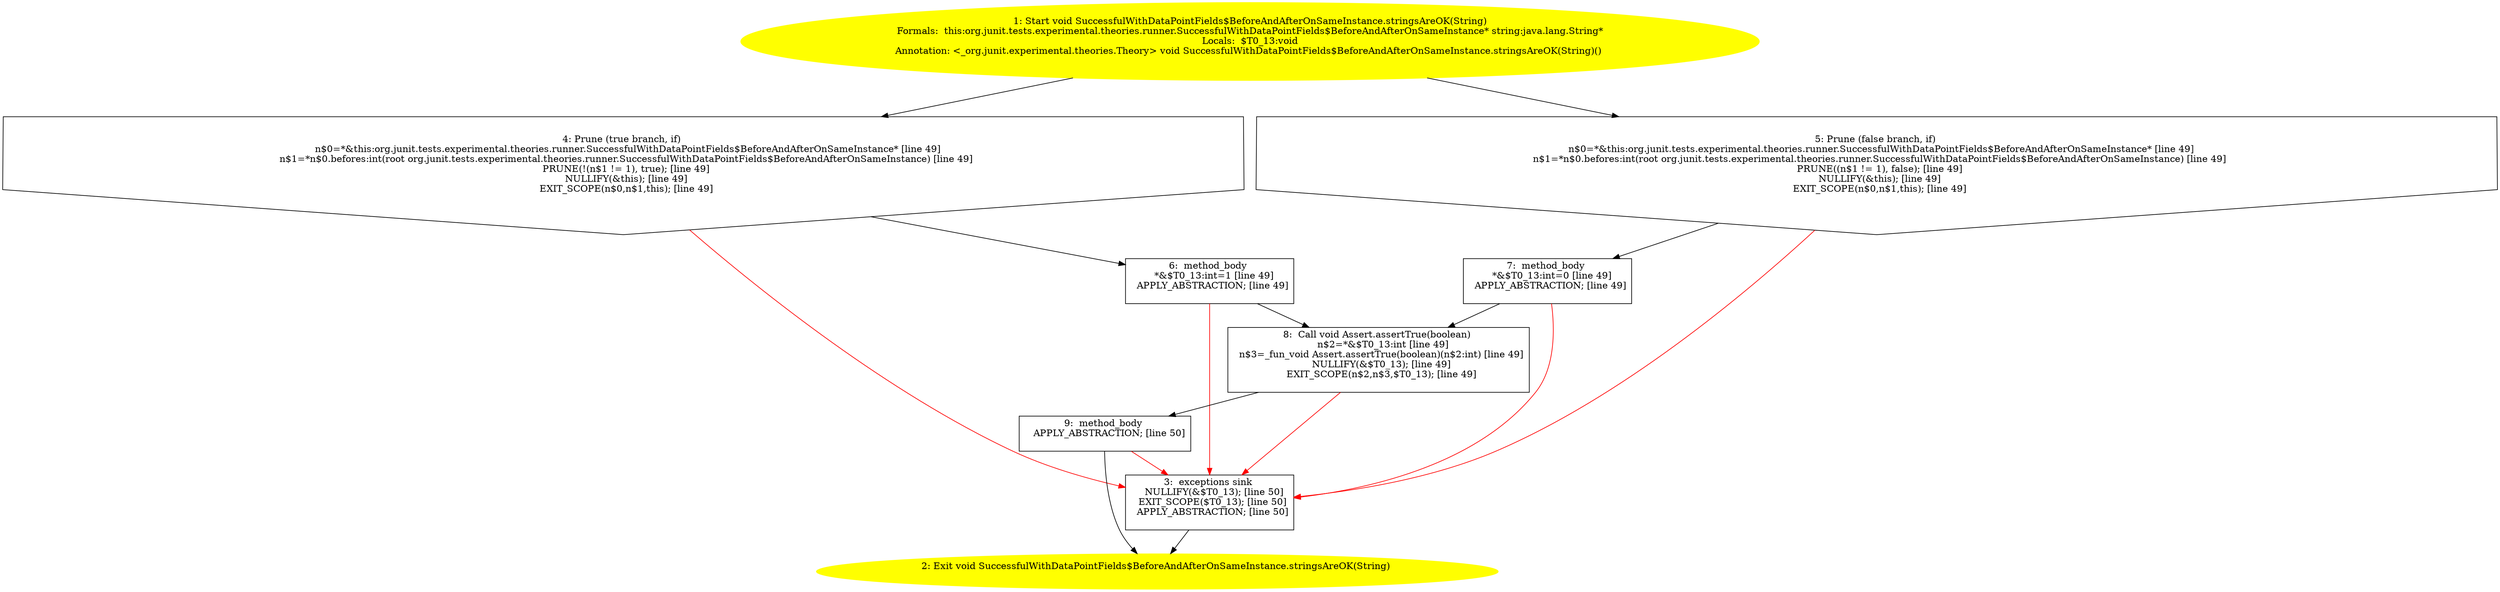 /* @generated */
digraph cfg {
"org.junit.tests.experimental.theories.runner.SuccessfulWithDataPointFields$BeforeAndAfterOnSameInsta.e0a018fca81aa7452a3fbb0125ff8219_1" [label="1: Start void SuccessfulWithDataPointFields$BeforeAndAfterOnSameInstance.stringsAreOK(String)\nFormals:  this:org.junit.tests.experimental.theories.runner.SuccessfulWithDataPointFields$BeforeAndAfterOnSameInstance* string:java.lang.String*\nLocals:  $T0_13:void\nAnnotation: <_org.junit.experimental.theories.Theory> void SuccessfulWithDataPointFields$BeforeAndAfterOnSameInstance.stringsAreOK(String)() \n  " color=yellow style=filled]
	

	 "org.junit.tests.experimental.theories.runner.SuccessfulWithDataPointFields$BeforeAndAfterOnSameInsta.e0a018fca81aa7452a3fbb0125ff8219_1" -> "org.junit.tests.experimental.theories.runner.SuccessfulWithDataPointFields$BeforeAndAfterOnSameInsta.e0a018fca81aa7452a3fbb0125ff8219_4" ;
	 "org.junit.tests.experimental.theories.runner.SuccessfulWithDataPointFields$BeforeAndAfterOnSameInsta.e0a018fca81aa7452a3fbb0125ff8219_1" -> "org.junit.tests.experimental.theories.runner.SuccessfulWithDataPointFields$BeforeAndAfterOnSameInsta.e0a018fca81aa7452a3fbb0125ff8219_5" ;
"org.junit.tests.experimental.theories.runner.SuccessfulWithDataPointFields$BeforeAndAfterOnSameInsta.e0a018fca81aa7452a3fbb0125ff8219_2" [label="2: Exit void SuccessfulWithDataPointFields$BeforeAndAfterOnSameInstance.stringsAreOK(String) \n  " color=yellow style=filled]
	

"org.junit.tests.experimental.theories.runner.SuccessfulWithDataPointFields$BeforeAndAfterOnSameInsta.e0a018fca81aa7452a3fbb0125ff8219_3" [label="3:  exceptions sink \n   NULLIFY(&$T0_13); [line 50]\n  EXIT_SCOPE($T0_13); [line 50]\n  APPLY_ABSTRACTION; [line 50]\n " shape="box"]
	

	 "org.junit.tests.experimental.theories.runner.SuccessfulWithDataPointFields$BeforeAndAfterOnSameInsta.e0a018fca81aa7452a3fbb0125ff8219_3" -> "org.junit.tests.experimental.theories.runner.SuccessfulWithDataPointFields$BeforeAndAfterOnSameInsta.e0a018fca81aa7452a3fbb0125ff8219_2" ;
"org.junit.tests.experimental.theories.runner.SuccessfulWithDataPointFields$BeforeAndAfterOnSameInsta.e0a018fca81aa7452a3fbb0125ff8219_4" [label="4: Prune (true branch, if) \n   n$0=*&this:org.junit.tests.experimental.theories.runner.SuccessfulWithDataPointFields$BeforeAndAfterOnSameInstance* [line 49]\n  n$1=*n$0.befores:int(root org.junit.tests.experimental.theories.runner.SuccessfulWithDataPointFields$BeforeAndAfterOnSameInstance) [line 49]\n  PRUNE(!(n$1 != 1), true); [line 49]\n  NULLIFY(&this); [line 49]\n  EXIT_SCOPE(n$0,n$1,this); [line 49]\n " shape="invhouse"]
	

	 "org.junit.tests.experimental.theories.runner.SuccessfulWithDataPointFields$BeforeAndAfterOnSameInsta.e0a018fca81aa7452a3fbb0125ff8219_4" -> "org.junit.tests.experimental.theories.runner.SuccessfulWithDataPointFields$BeforeAndAfterOnSameInsta.e0a018fca81aa7452a3fbb0125ff8219_6" ;
	 "org.junit.tests.experimental.theories.runner.SuccessfulWithDataPointFields$BeforeAndAfterOnSameInsta.e0a018fca81aa7452a3fbb0125ff8219_4" -> "org.junit.tests.experimental.theories.runner.SuccessfulWithDataPointFields$BeforeAndAfterOnSameInsta.e0a018fca81aa7452a3fbb0125ff8219_3" [color="red" ];
"org.junit.tests.experimental.theories.runner.SuccessfulWithDataPointFields$BeforeAndAfterOnSameInsta.e0a018fca81aa7452a3fbb0125ff8219_5" [label="5: Prune (false branch, if) \n   n$0=*&this:org.junit.tests.experimental.theories.runner.SuccessfulWithDataPointFields$BeforeAndAfterOnSameInstance* [line 49]\n  n$1=*n$0.befores:int(root org.junit.tests.experimental.theories.runner.SuccessfulWithDataPointFields$BeforeAndAfterOnSameInstance) [line 49]\n  PRUNE((n$1 != 1), false); [line 49]\n  NULLIFY(&this); [line 49]\n  EXIT_SCOPE(n$0,n$1,this); [line 49]\n " shape="invhouse"]
	

	 "org.junit.tests.experimental.theories.runner.SuccessfulWithDataPointFields$BeforeAndAfterOnSameInsta.e0a018fca81aa7452a3fbb0125ff8219_5" -> "org.junit.tests.experimental.theories.runner.SuccessfulWithDataPointFields$BeforeAndAfterOnSameInsta.e0a018fca81aa7452a3fbb0125ff8219_7" ;
	 "org.junit.tests.experimental.theories.runner.SuccessfulWithDataPointFields$BeforeAndAfterOnSameInsta.e0a018fca81aa7452a3fbb0125ff8219_5" -> "org.junit.tests.experimental.theories.runner.SuccessfulWithDataPointFields$BeforeAndAfterOnSameInsta.e0a018fca81aa7452a3fbb0125ff8219_3" [color="red" ];
"org.junit.tests.experimental.theories.runner.SuccessfulWithDataPointFields$BeforeAndAfterOnSameInsta.e0a018fca81aa7452a3fbb0125ff8219_6" [label="6:  method_body \n   *&$T0_13:int=1 [line 49]\n  APPLY_ABSTRACTION; [line 49]\n " shape="box"]
	

	 "org.junit.tests.experimental.theories.runner.SuccessfulWithDataPointFields$BeforeAndAfterOnSameInsta.e0a018fca81aa7452a3fbb0125ff8219_6" -> "org.junit.tests.experimental.theories.runner.SuccessfulWithDataPointFields$BeforeAndAfterOnSameInsta.e0a018fca81aa7452a3fbb0125ff8219_8" ;
	 "org.junit.tests.experimental.theories.runner.SuccessfulWithDataPointFields$BeforeAndAfterOnSameInsta.e0a018fca81aa7452a3fbb0125ff8219_6" -> "org.junit.tests.experimental.theories.runner.SuccessfulWithDataPointFields$BeforeAndAfterOnSameInsta.e0a018fca81aa7452a3fbb0125ff8219_3" [color="red" ];
"org.junit.tests.experimental.theories.runner.SuccessfulWithDataPointFields$BeforeAndAfterOnSameInsta.e0a018fca81aa7452a3fbb0125ff8219_7" [label="7:  method_body \n   *&$T0_13:int=0 [line 49]\n  APPLY_ABSTRACTION; [line 49]\n " shape="box"]
	

	 "org.junit.tests.experimental.theories.runner.SuccessfulWithDataPointFields$BeforeAndAfterOnSameInsta.e0a018fca81aa7452a3fbb0125ff8219_7" -> "org.junit.tests.experimental.theories.runner.SuccessfulWithDataPointFields$BeforeAndAfterOnSameInsta.e0a018fca81aa7452a3fbb0125ff8219_8" ;
	 "org.junit.tests.experimental.theories.runner.SuccessfulWithDataPointFields$BeforeAndAfterOnSameInsta.e0a018fca81aa7452a3fbb0125ff8219_7" -> "org.junit.tests.experimental.theories.runner.SuccessfulWithDataPointFields$BeforeAndAfterOnSameInsta.e0a018fca81aa7452a3fbb0125ff8219_3" [color="red" ];
"org.junit.tests.experimental.theories.runner.SuccessfulWithDataPointFields$BeforeAndAfterOnSameInsta.e0a018fca81aa7452a3fbb0125ff8219_8" [label="8:  Call void Assert.assertTrue(boolean) \n   n$2=*&$T0_13:int [line 49]\n  n$3=_fun_void Assert.assertTrue(boolean)(n$2:int) [line 49]\n  NULLIFY(&$T0_13); [line 49]\n  EXIT_SCOPE(n$2,n$3,$T0_13); [line 49]\n " shape="box"]
	

	 "org.junit.tests.experimental.theories.runner.SuccessfulWithDataPointFields$BeforeAndAfterOnSameInsta.e0a018fca81aa7452a3fbb0125ff8219_8" -> "org.junit.tests.experimental.theories.runner.SuccessfulWithDataPointFields$BeforeAndAfterOnSameInsta.e0a018fca81aa7452a3fbb0125ff8219_9" ;
	 "org.junit.tests.experimental.theories.runner.SuccessfulWithDataPointFields$BeforeAndAfterOnSameInsta.e0a018fca81aa7452a3fbb0125ff8219_8" -> "org.junit.tests.experimental.theories.runner.SuccessfulWithDataPointFields$BeforeAndAfterOnSameInsta.e0a018fca81aa7452a3fbb0125ff8219_3" [color="red" ];
"org.junit.tests.experimental.theories.runner.SuccessfulWithDataPointFields$BeforeAndAfterOnSameInsta.e0a018fca81aa7452a3fbb0125ff8219_9" [label="9:  method_body \n   APPLY_ABSTRACTION; [line 50]\n " shape="box"]
	

	 "org.junit.tests.experimental.theories.runner.SuccessfulWithDataPointFields$BeforeAndAfterOnSameInsta.e0a018fca81aa7452a3fbb0125ff8219_9" -> "org.junit.tests.experimental.theories.runner.SuccessfulWithDataPointFields$BeforeAndAfterOnSameInsta.e0a018fca81aa7452a3fbb0125ff8219_2" ;
	 "org.junit.tests.experimental.theories.runner.SuccessfulWithDataPointFields$BeforeAndAfterOnSameInsta.e0a018fca81aa7452a3fbb0125ff8219_9" -> "org.junit.tests.experimental.theories.runner.SuccessfulWithDataPointFields$BeforeAndAfterOnSameInsta.e0a018fca81aa7452a3fbb0125ff8219_3" [color="red" ];
}

